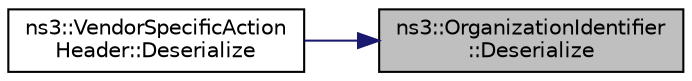 digraph "ns3::OrganizationIdentifier::Deserialize"
{
 // LATEX_PDF_SIZE
  edge [fontname="Helvetica",fontsize="10",labelfontname="Helvetica",labelfontsize="10"];
  node [fontname="Helvetica",fontsize="10",shape=record];
  rankdir="RL";
  Node1 [label="ns3::OrganizationIdentifier\l::Deserialize",height=0.2,width=0.4,color="black", fillcolor="grey75", style="filled", fontcolor="black",tooltip="Deserialize from buffer."];
  Node1 -> Node2 [dir="back",color="midnightblue",fontsize="10",style="solid",fontname="Helvetica"];
  Node2 [label="ns3::VendorSpecificAction\lHeader::Deserialize",height=0.2,width=0.4,color="black", fillcolor="white", style="filled",URL="$classns3_1_1_vendor_specific_action_header.html#a8a976570912a0ac4c0fafbaafd4a9ee4",tooltip=" "];
}
